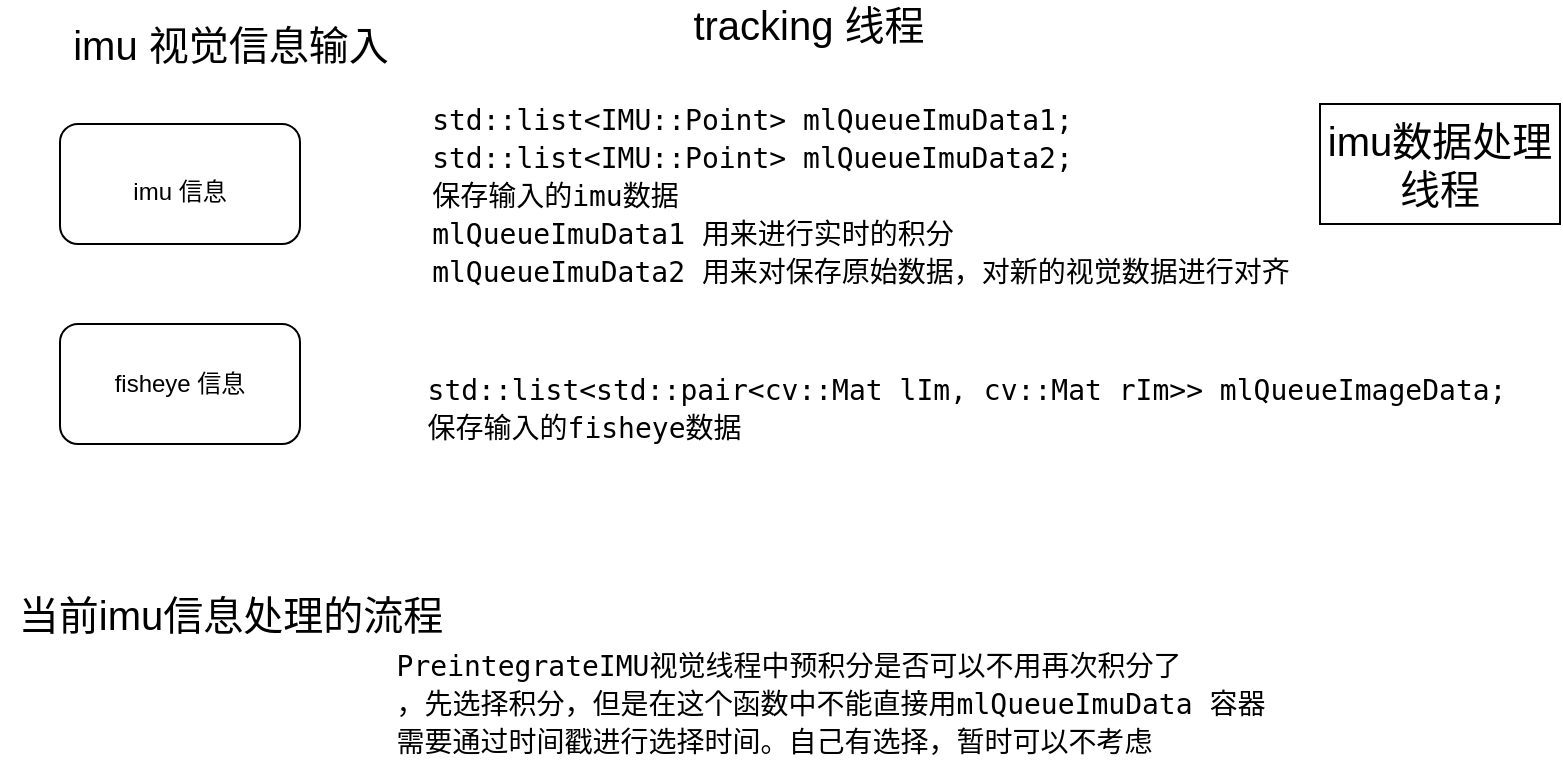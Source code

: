 <mxfile version="15.8.7" type="github">
  <diagram id="C5RBs43oDa-KdzZeNtuy" name="Page-1">
    <mxGraphModel dx="1125" dy="644" grid="1" gridSize="10" guides="1" tooltips="1" connect="1" arrows="1" fold="1" page="1" pageScale="1" pageWidth="827" pageHeight="1169" math="0" shadow="0">
      <root>
        <mxCell id="WIyWlLk6GJQsqaUBKTNV-0" />
        <mxCell id="WIyWlLk6GJQsqaUBKTNV-1" parent="WIyWlLk6GJQsqaUBKTNV-0" />
        <mxCell id="-dofhX7ysMKLdWdlOMmF-4" value="&lt;span style=&quot;font-size: 20px&quot;&gt;&lt;font style=&quot;vertical-align: inherit&quot;&gt;&lt;font style=&quot;vertical-align: inherit&quot;&gt;imu 视觉信息输入&lt;/font&gt;&lt;/font&gt;&lt;/span&gt;" style="text;html=1;align=center;verticalAlign=middle;resizable=0;points=[];autosize=1;strokeColor=none;fillColor=none;" parent="WIyWlLk6GJQsqaUBKTNV-1" vertex="1">
          <mxGeometry x="40" y="40" width="170" height="20" as="geometry" />
        </mxCell>
        <mxCell id="-dofhX7ysMKLdWdlOMmF-5" value="&lt;font style=&quot;vertical-align: inherit&quot;&gt;&lt;font style=&quot;vertical-align: inherit&quot;&gt;&lt;font style=&quot;vertical-align: inherit&quot;&gt;&lt;font style=&quot;vertical-align: inherit ; font-size: 12px&quot;&gt;imu 信息&lt;/font&gt;&lt;/font&gt;&lt;/font&gt;&lt;/font&gt;" style="rounded=1;whiteSpace=wrap;html=1;fontSize=20;" parent="WIyWlLk6GJQsqaUBKTNV-1" vertex="1">
          <mxGeometry x="40" y="90" width="120" height="60" as="geometry" />
        </mxCell>
        <mxCell id="GGLkbrjlZim7dI6dOB1Z-0" value="fisheye 信息" style="rounded=1;whiteSpace=wrap;html=1;" vertex="1" parent="WIyWlLk6GJQsqaUBKTNV-1">
          <mxGeometry x="40" y="190" width="120" height="60" as="geometry" />
        </mxCell>
        <mxCell id="GGLkbrjlZim7dI6dOB1Z-1" value="&lt;font style=&quot;font-size: 20px&quot;&gt;tracking 线程&lt;/font&gt;" style="text;html=1;align=center;verticalAlign=middle;resizable=0;points=[];autosize=1;strokeColor=none;fillColor=none;fontSize=12;" vertex="1" parent="WIyWlLk6GJQsqaUBKTNV-1">
          <mxGeometry x="349" y="30" width="130" height="20" as="geometry" />
        </mxCell>
        <mxCell id="GGLkbrjlZim7dI6dOB1Z-2" value="&lt;div style=&quot;text-align: justify ; font-family: &amp;#34;droid sans mono&amp;#34; , &amp;#34;monospace&amp;#34; , monospace , &amp;#34;droid sans fallback&amp;#34; ; font-size: 14px ; line-height: 19px&quot;&gt;std::list&amp;lt;IMU::Point&amp;gt; mlQueueImuData1;&lt;/div&gt;&lt;div style=&quot;text-align: justify ; font-family: &amp;#34;droid sans mono&amp;#34; , &amp;#34;monospace&amp;#34; , monospace , &amp;#34;droid sans fallback&amp;#34; ; font-size: 14px ; line-height: 19px&quot;&gt;std::list&amp;lt;IMU::Point&amp;gt; mlQueueImuData2;&lt;br&gt;&lt;/div&gt;&lt;div style=&quot;text-align: justify ; font-family: &amp;#34;droid sans mono&amp;#34; , &amp;#34;monospace&amp;#34; , monospace , &amp;#34;droid sans fallback&amp;#34; ; font-size: 14px ; line-height: 19px&quot;&gt;保存输入的imu数据&lt;/div&gt;&lt;div style=&quot;text-align: justify ; font-family: &amp;#34;droid sans mono&amp;#34; , &amp;#34;monospace&amp;#34; , monospace , &amp;#34;droid sans fallback&amp;#34; ; font-size: 14px ; line-height: 19px&quot;&gt;mlQueueImuData1 用来进行实时的积分&lt;br&gt;&lt;/div&gt;&lt;div style=&quot;text-align: justify ; font-family: &amp;#34;droid sans mono&amp;#34; , &amp;#34;monospace&amp;#34; , monospace , &amp;#34;droid sans fallback&amp;#34; ; font-size: 14px ; line-height: 19px&quot;&gt;mlQueueImuData2 用来对保存原始数据，对新的视觉数据进行对齐&lt;br&gt;&lt;/div&gt;&lt;div style=&quot;text-align: justify ; font-family: &amp;#34;droid sans mono&amp;#34; , &amp;#34;monospace&amp;#34; , monospace , &amp;#34;droid sans fallback&amp;#34; ; font-size: 14px ; line-height: 19px&quot;&gt;&lt;br&gt;&lt;/div&gt;&lt;div style=&quot;text-align: justify ; font-family: &amp;#34;droid sans mono&amp;#34; , &amp;#34;monospace&amp;#34; , monospace , &amp;#34;droid sans fallback&amp;#34; ; font-size: 14px ; line-height: 19px&quot;&gt;&lt;br&gt;&lt;/div&gt;&lt;div style=&quot;text-align: justify ; font-family: &amp;#34;droid sans mono&amp;#34; , &amp;#34;monospace&amp;#34; , monospace , &amp;#34;droid sans fallback&amp;#34; ; font-size: 14px ; line-height: 19px&quot;&gt;&lt;br&gt;&lt;/div&gt;" style="text;html=1;align=center;verticalAlign=middle;resizable=0;points=[];autosize=1;strokeColor=none;fillColor=none;fontSize=20;" vertex="1" parent="WIyWlLk6GJQsqaUBKTNV-1">
          <mxGeometry x="220" y="74" width="440" height="160" as="geometry" />
        </mxCell>
        <mxCell id="GGLkbrjlZim7dI6dOB1Z-3" value="&lt;div style=&quot;text-align: justify ; font-family: &amp;#34;droid sans mono&amp;#34; , &amp;#34;monospace&amp;#34; , monospace , &amp;#34;droid sans fallback&amp;#34; ; font-size: 14px ; line-height: 19px&quot;&gt;std::list&amp;lt;std::pair&amp;lt;&lt;span style=&quot;font-family: &amp;#34;droid sans mono&amp;#34; , &amp;#34;monospace&amp;#34; , monospace , &amp;#34;droid sans fallback&amp;#34;&quot;&gt;cv&lt;/span&gt;&lt;span style=&quot;font-family: &amp;#34;droid sans mono&amp;#34; , &amp;#34;monospace&amp;#34; , monospace , &amp;#34;droid sans fallback&amp;#34;&quot;&gt;::Mat lIm,&amp;nbsp;&lt;/span&gt;&lt;span style=&quot;font-family: &amp;#34;droid sans mono&amp;#34; , &amp;#34;monospace&amp;#34; , monospace , &amp;#34;droid sans fallback&amp;#34; ; text-align: center&quot;&gt;cv&lt;/span&gt;&lt;span style=&quot;font-family: &amp;#34;droid sans mono&amp;#34; , &amp;#34;monospace&amp;#34; , monospace , &amp;#34;droid sans fallback&amp;#34; ; text-align: center&quot;&gt;::Mat rIm&amp;gt;&lt;/span&gt;&amp;gt; mlQueueImageData;&lt;/div&gt;&lt;div style=&quot;text-align: justify ; font-family: &amp;#34;droid sans mono&amp;#34; , &amp;#34;monospace&amp;#34; , monospace , &amp;#34;droid sans fallback&amp;#34; ; font-size: 14px ; line-height: 19px&quot;&gt;保存输入的fisheye数据&lt;/div&gt;" style="text;html=1;align=center;verticalAlign=middle;resizable=0;points=[];autosize=1;strokeColor=none;fillColor=none;fontSize=20;fontColor=#000000;" vertex="1" parent="WIyWlLk6GJQsqaUBKTNV-1">
          <mxGeometry x="218" y="212" width="550" height="40" as="geometry" />
        </mxCell>
        <mxCell id="GGLkbrjlZim7dI6dOB1Z-4" value="当前imu信息处理的流程" style="text;html=1;align=center;verticalAlign=middle;resizable=0;points=[];autosize=1;strokeColor=none;fillColor=none;fontSize=20;fontColor=#000000;" vertex="1" parent="WIyWlLk6GJQsqaUBKTNV-1">
          <mxGeometry x="10" y="320" width="230" height="30" as="geometry" />
        </mxCell>
        <mxCell id="GGLkbrjlZim7dI6dOB1Z-6" value="&lt;div style=&quot;text-align: justify ; font-family: &amp;#34;droid sans mono&amp;#34; , &amp;#34;monospace&amp;#34; , monospace , &amp;#34;droid sans fallback&amp;#34; ; font-size: 14px ; line-height: 19px&quot;&gt;PreintegrateIMU视觉线程中预积分是否可以不用再次积分了&lt;/div&gt;&lt;div style=&quot;text-align: justify ; font-family: &amp;#34;droid sans mono&amp;#34; , &amp;#34;monospace&amp;#34; , monospace , &amp;#34;droid sans fallback&amp;#34; ; font-size: 14px ; line-height: 19px&quot;&gt;，先选择积分，但是在这个函数中不能直接用&lt;span style=&quot;font-family: &amp;#34;droid sans mono&amp;#34; , &amp;#34;monospace&amp;#34; , monospace , &amp;#34;droid sans fallback&amp;#34; ; text-align: center&quot;&gt;mlQueueImuData 容器&lt;/span&gt;&lt;/div&gt;&lt;div style=&quot;text-align: justify ; font-family: &amp;#34;droid sans mono&amp;#34; , &amp;#34;monospace&amp;#34; , monospace , &amp;#34;droid sans fallback&amp;#34; ; font-size: 14px ; line-height: 19px&quot;&gt;&lt;span style=&quot;font-family: &amp;#34;droid sans mono&amp;#34; , &amp;#34;monospace&amp;#34; , monospace , &amp;#34;droid sans fallback&amp;#34; ; text-align: center&quot;&gt;需要通过时间戳进行选择时间。自己有选择，暂时可以不考虑&lt;/span&gt;&lt;/div&gt;" style="text;html=1;align=center;verticalAlign=middle;resizable=0;points=[];autosize=1;strokeColor=none;fillColor=none;fontSize=20;fontColor=#000000;" vertex="1" parent="WIyWlLk6GJQsqaUBKTNV-1">
          <mxGeometry x="200" y="350" width="450" height="60" as="geometry" />
        </mxCell>
        <mxCell id="GGLkbrjlZim7dI6dOB1Z-7" value="imu数据处理线程" style="whiteSpace=wrap;html=1;labelBackgroundColor=none;fontSize=20;fontColor=#000000;" vertex="1" parent="WIyWlLk6GJQsqaUBKTNV-1">
          <mxGeometry x="670" y="80" width="120" height="60" as="geometry" />
        </mxCell>
      </root>
    </mxGraphModel>
  </diagram>
</mxfile>

